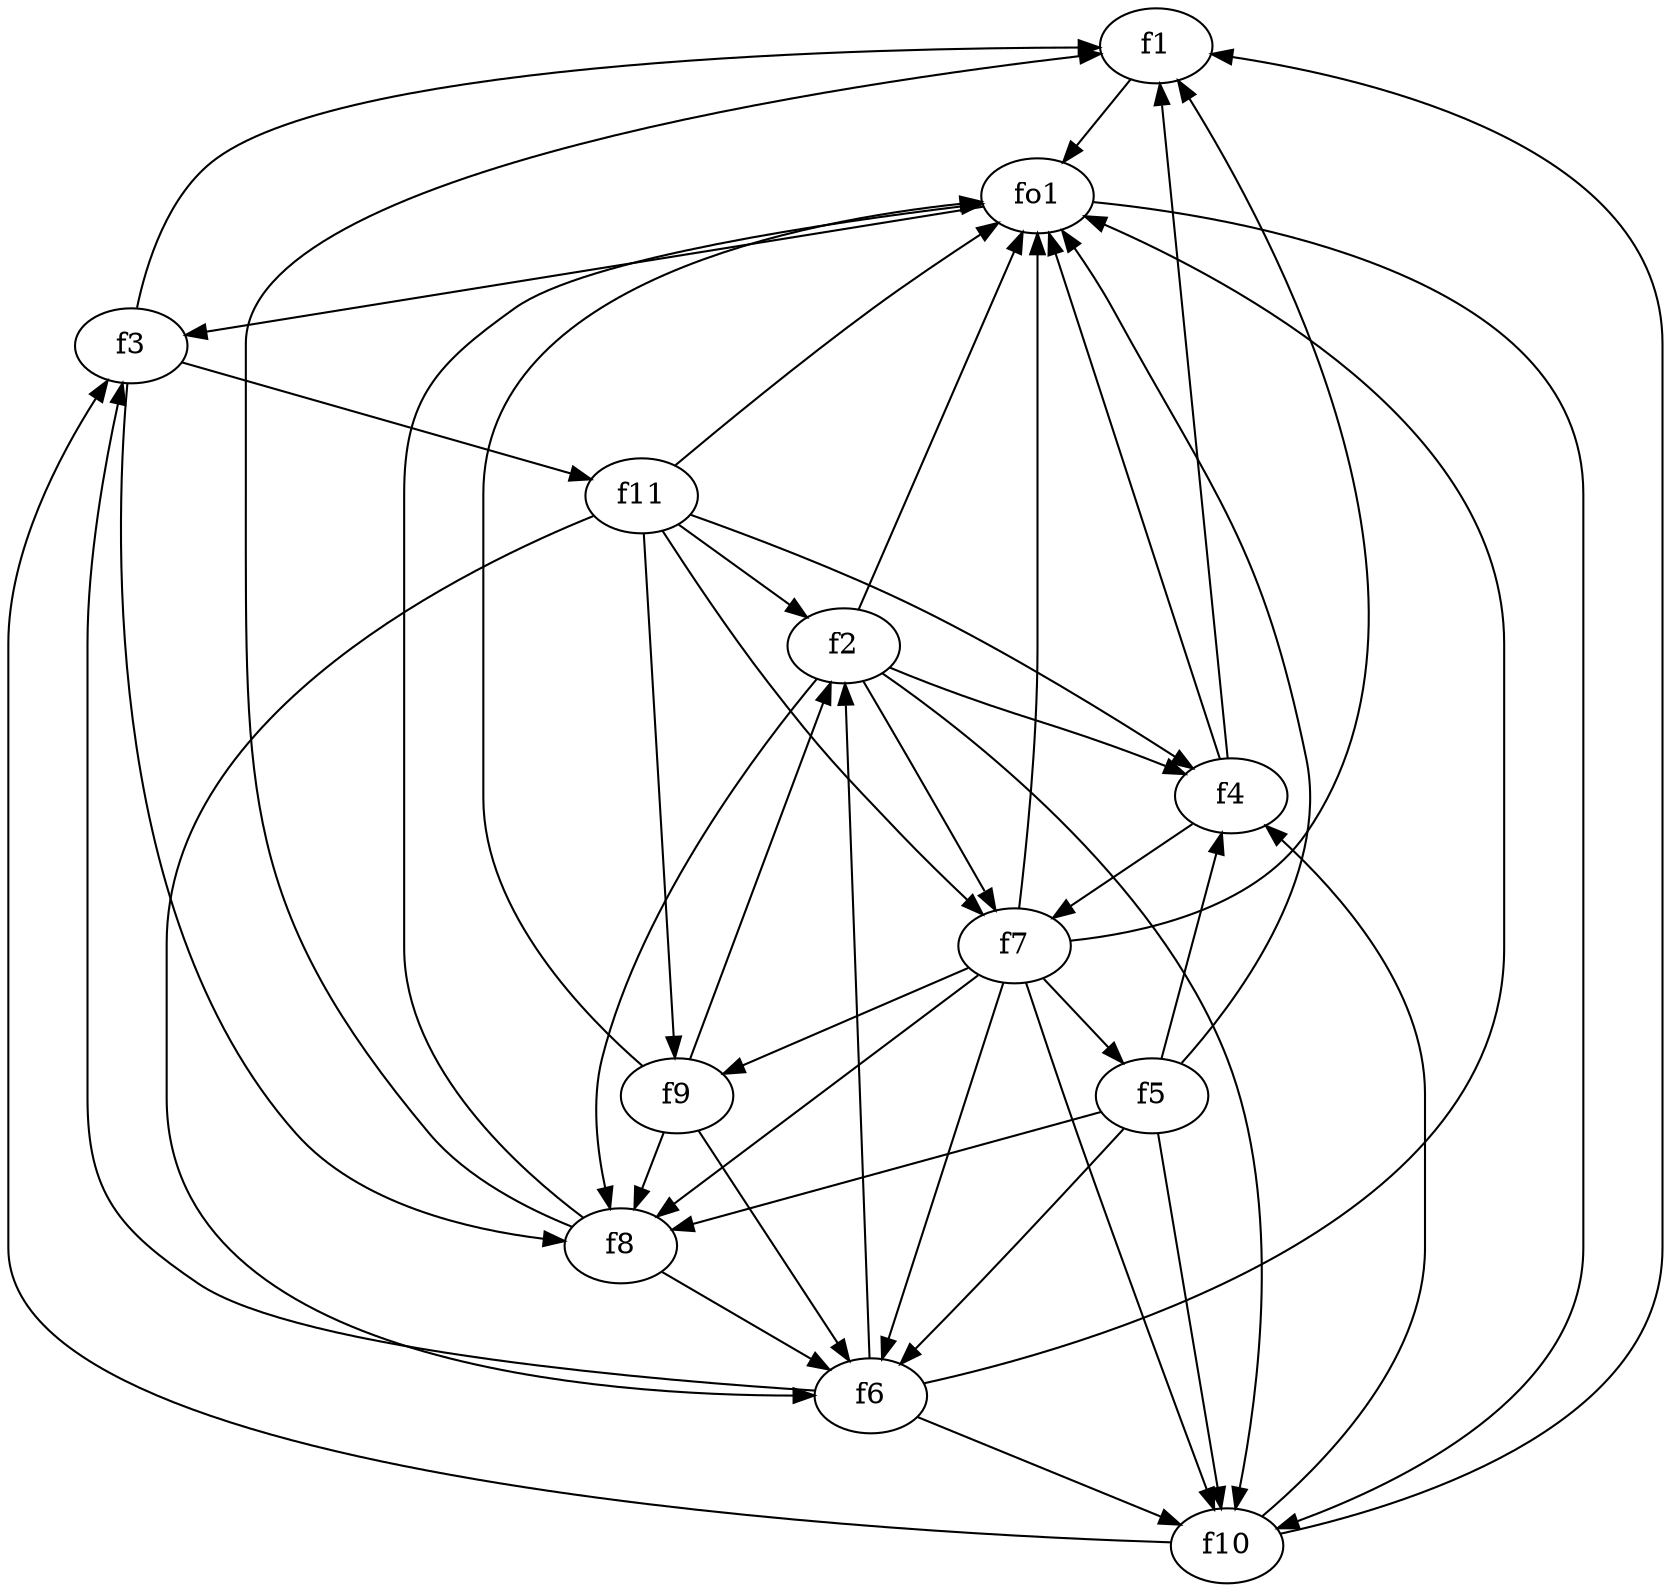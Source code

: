 strict digraph  {
f1;
f2;
f3;
f4;
f5;
f6;
f7;
f8;
f9;
f10;
f11;
fo1;
f1 -> fo1  [weight=2];
f2 -> fo1  [weight=2];
f2 -> f4  [weight=2];
f2 -> f8  [weight=2];
f2 -> f10  [weight=2];
f2 -> f7  [weight=2];
f3 -> f8  [weight=2];
f3 -> f11  [weight=2];
f3 -> f1  [weight=2];
f4 -> fo1  [weight=2];
f4 -> f1  [weight=2];
f4 -> f7  [weight=2];
f5 -> f8  [weight=2];
f5 -> fo1  [weight=2];
f5 -> f10  [weight=2];
f5 -> f4  [weight=2];
f5 -> f6  [weight=2];
f6 -> fo1  [weight=2];
f6 -> f10  [weight=2];
f6 -> f3  [weight=2];
f6 -> f2  [weight=2];
f7 -> f9  [weight=2];
f7 -> fo1  [weight=2];
f7 -> f1  [weight=2];
f7 -> f6  [weight=2];
f7 -> f10  [weight=2];
f7 -> f5  [weight=2];
f7 -> f8  [weight=2];
f8 -> fo1  [weight=2];
f8 -> f6  [weight=2];
f8 -> f1  [weight=2];
f9 -> fo1  [weight=2];
f9 -> f2  [weight=2];
f9 -> f6  [weight=2];
f9 -> f8  [weight=2];
f10 -> f3  [weight=2];
f10 -> f1  [weight=2];
f10 -> f4  [weight=2];
f11 -> fo1  [weight=2];
f11 -> f9  [weight=2];
f11 -> f4  [weight=2];
f11 -> f6  [weight=2];
f11 -> f2  [weight=2];
f11 -> f7  [weight=2];
fo1 -> f10  [weight=2];
fo1 -> f3  [weight=2];
}
